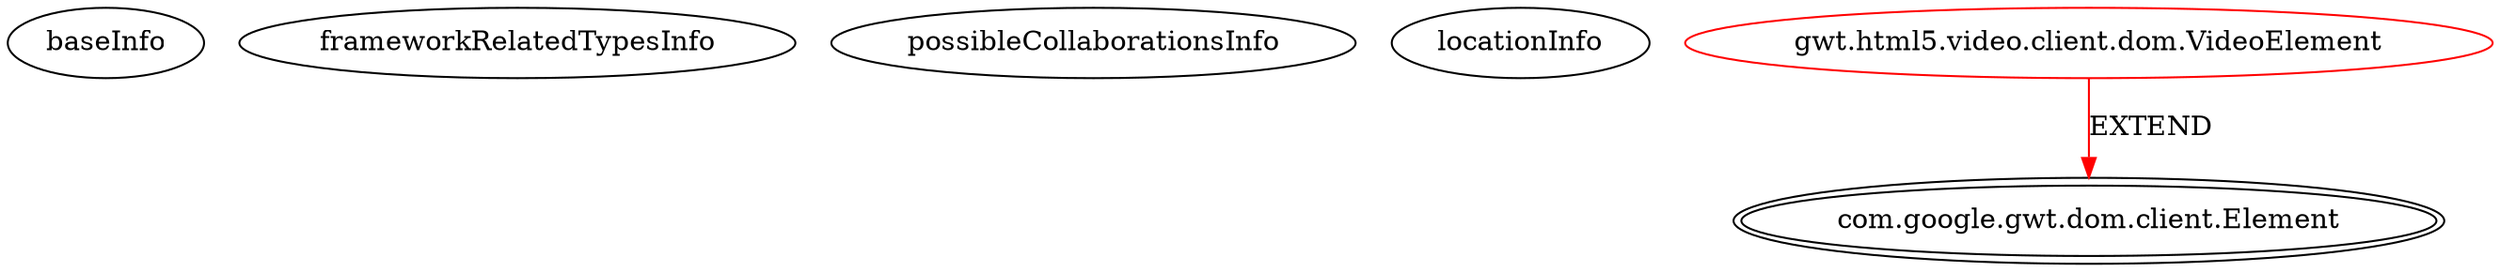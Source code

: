 digraph {
baseInfo[graphId=4006,category="extension_graph",isAnonymous=false,possibleRelation=false]
frameworkRelatedTypesInfo[0="com.google.gwt.dom.client.Element"]
possibleCollaborationsInfo[]
locationInfo[projectName="mguiral-GwtVideoLib",filePath="/mguiral-GwtVideoLib/GwtVideoLib-master/src/gwt/html5/video/client/dom/VideoElement.java",contextSignature="VideoElement",graphId="4006"]
0[label="gwt.html5.video.client.dom.VideoElement",vertexType="ROOT_CLIENT_CLASS_DECLARATION",isFrameworkType=false,color=red]
1[label="com.google.gwt.dom.client.Element",vertexType="FRAMEWORK_CLASS_TYPE",isFrameworkType=true,peripheries=2]
0->1[label="EXTEND",color=red]
}

